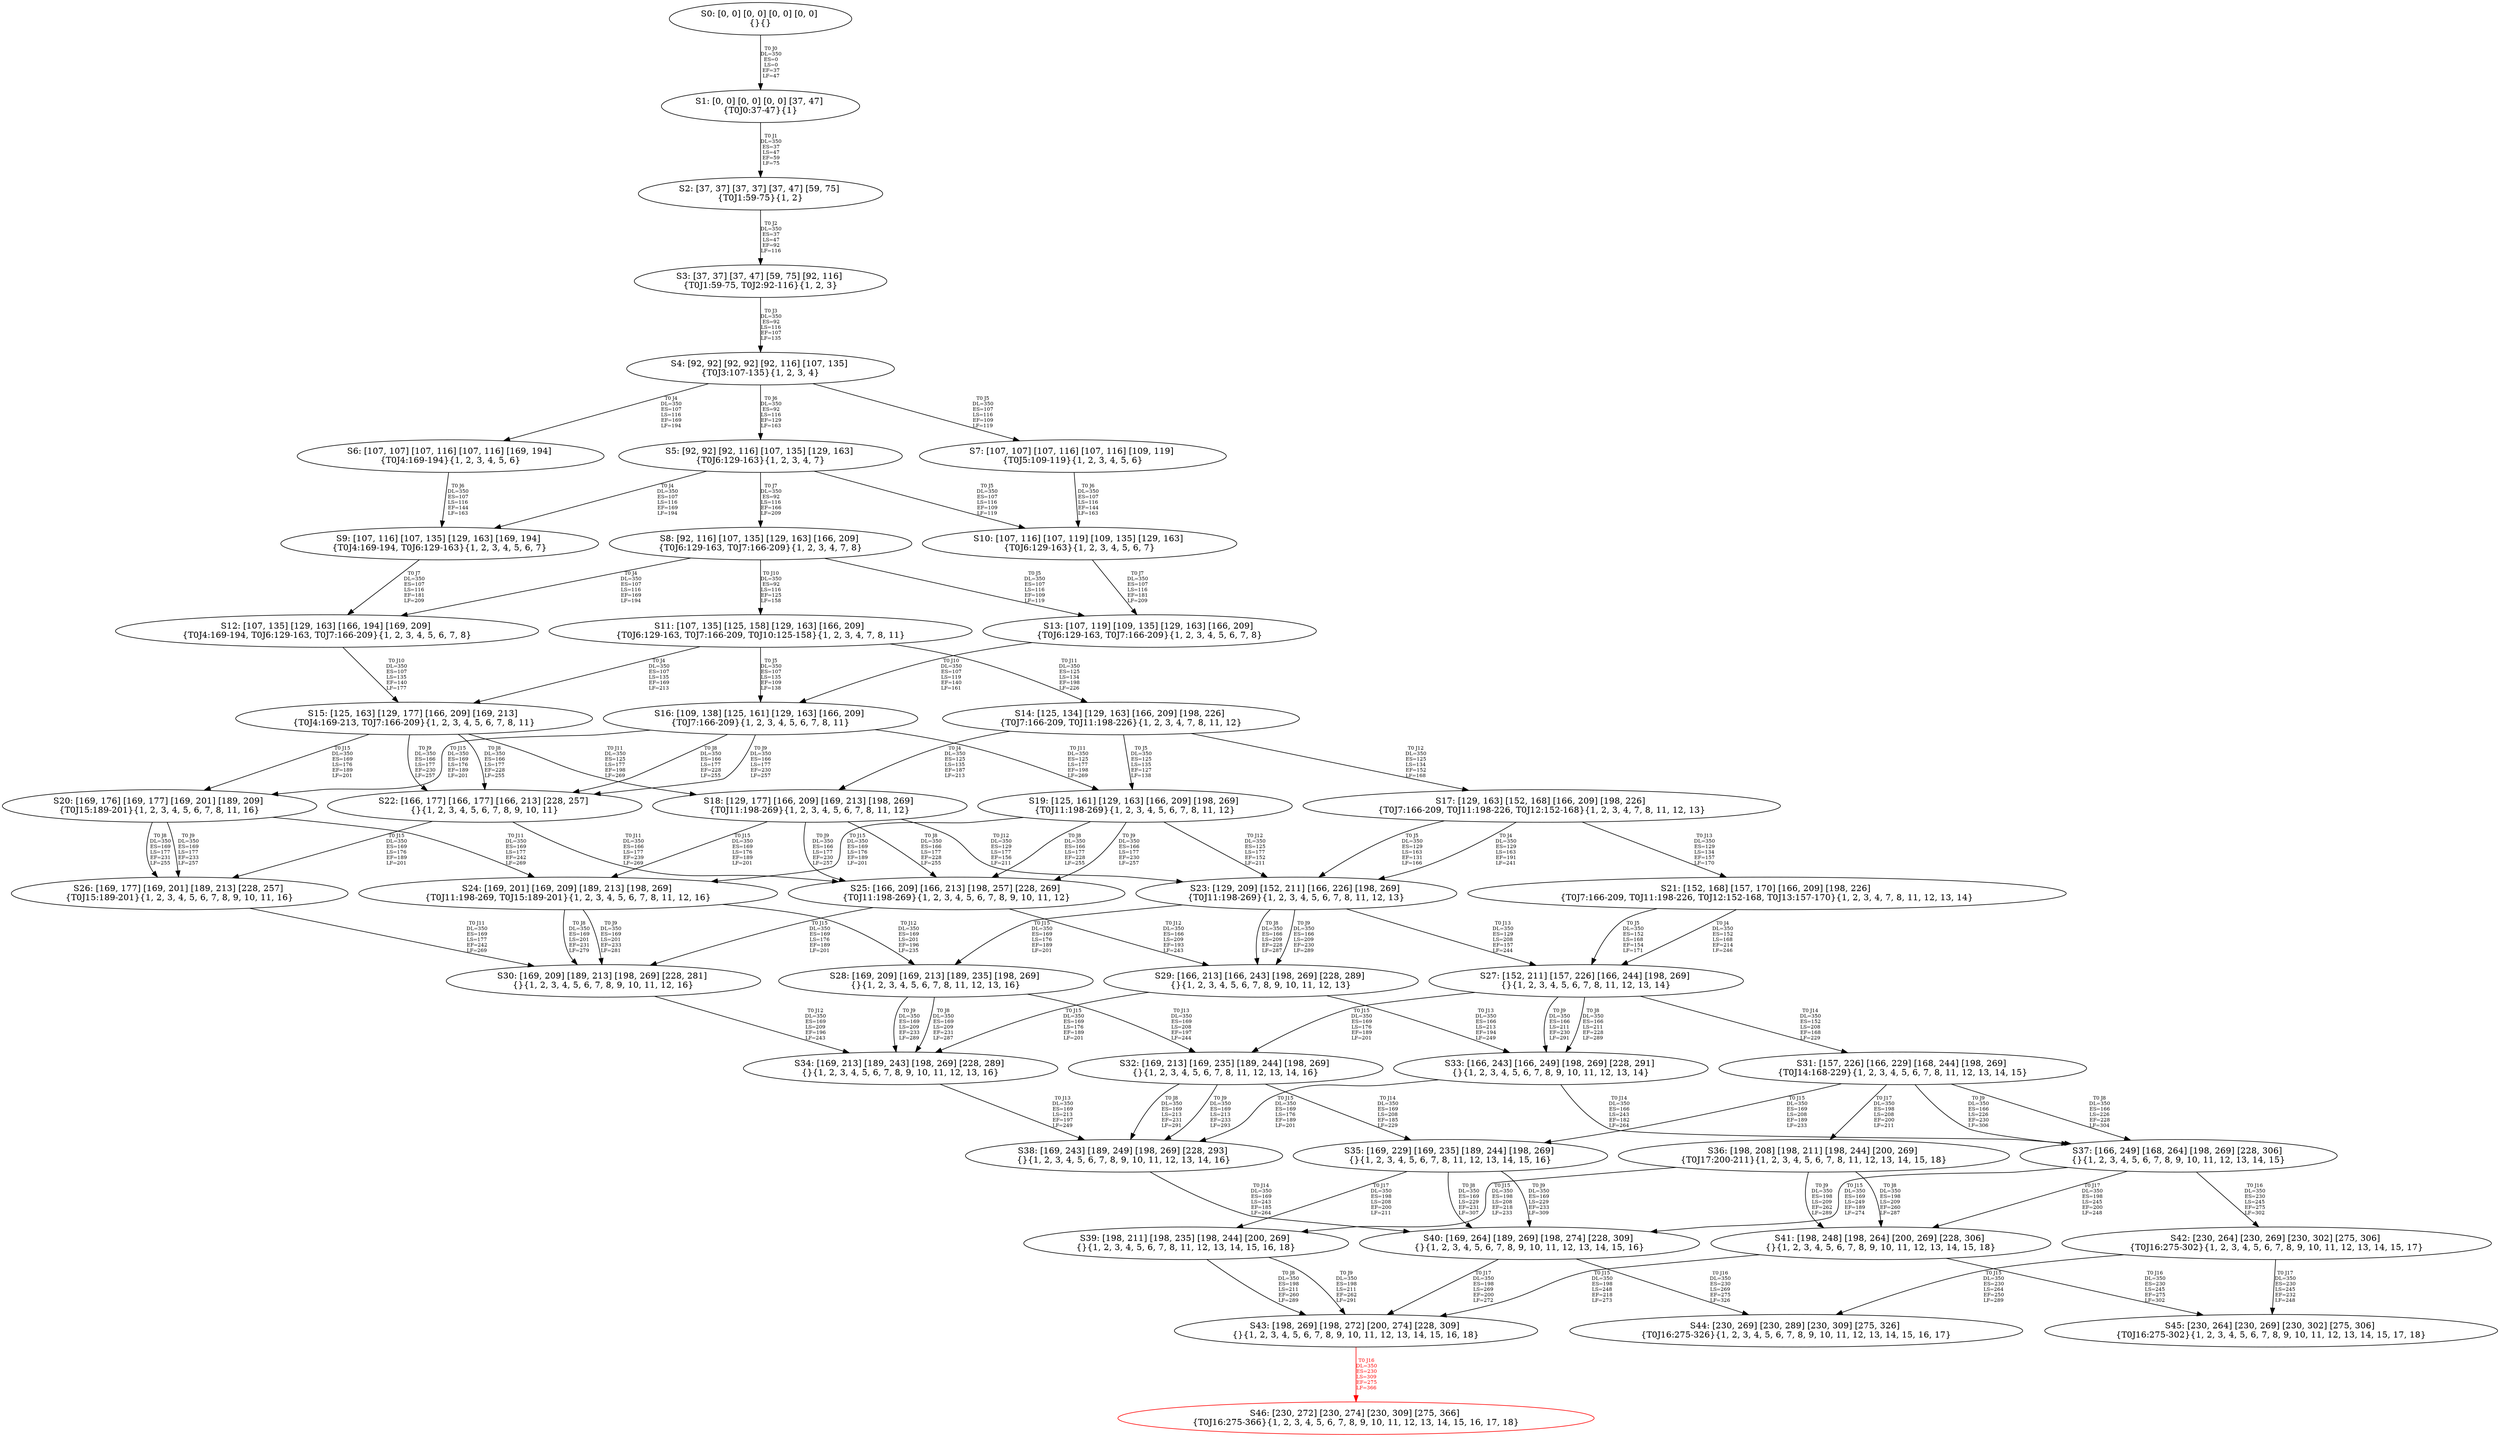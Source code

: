 digraph {
	S0[label="S0: [0, 0] [0, 0] [0, 0] [0, 0] \n{}{}"];
	S1[label="S1: [0, 0] [0, 0] [0, 0] [37, 47] \n{T0J0:37-47}{1}"];
	S2[label="S2: [37, 37] [37, 37] [37, 47] [59, 75] \n{T0J1:59-75}{1, 2}"];
	S3[label="S3: [37, 37] [37, 47] [59, 75] [92, 116] \n{T0J1:59-75, T0J2:92-116}{1, 2, 3}"];
	S4[label="S4: [92, 92] [92, 92] [92, 116] [107, 135] \n{T0J3:107-135}{1, 2, 3, 4}"];
	S5[label="S5: [92, 92] [92, 116] [107, 135] [129, 163] \n{T0J6:129-163}{1, 2, 3, 4, 7}"];
	S6[label="S6: [107, 107] [107, 116] [107, 116] [169, 194] \n{T0J4:169-194}{1, 2, 3, 4, 5, 6}"];
	S7[label="S7: [107, 107] [107, 116] [107, 116] [109, 119] \n{T0J5:109-119}{1, 2, 3, 4, 5, 6}"];
	S8[label="S8: [92, 116] [107, 135] [129, 163] [166, 209] \n{T0J6:129-163, T0J7:166-209}{1, 2, 3, 4, 7, 8}"];
	S9[label="S9: [107, 116] [107, 135] [129, 163] [169, 194] \n{T0J4:169-194, T0J6:129-163}{1, 2, 3, 4, 5, 6, 7}"];
	S10[label="S10: [107, 116] [107, 119] [109, 135] [129, 163] \n{T0J6:129-163}{1, 2, 3, 4, 5, 6, 7}"];
	S11[label="S11: [107, 135] [125, 158] [129, 163] [166, 209] \n{T0J6:129-163, T0J7:166-209, T0J10:125-158}{1, 2, 3, 4, 7, 8, 11}"];
	S12[label="S12: [107, 135] [129, 163] [166, 194] [169, 209] \n{T0J4:169-194, T0J6:129-163, T0J7:166-209}{1, 2, 3, 4, 5, 6, 7, 8}"];
	S13[label="S13: [107, 119] [109, 135] [129, 163] [166, 209] \n{T0J6:129-163, T0J7:166-209}{1, 2, 3, 4, 5, 6, 7, 8}"];
	S14[label="S14: [125, 134] [129, 163] [166, 209] [198, 226] \n{T0J7:166-209, T0J11:198-226}{1, 2, 3, 4, 7, 8, 11, 12}"];
	S15[label="S15: [125, 163] [129, 177] [166, 209] [169, 213] \n{T0J4:169-213, T0J7:166-209}{1, 2, 3, 4, 5, 6, 7, 8, 11}"];
	S16[label="S16: [109, 138] [125, 161] [129, 163] [166, 209] \n{T0J7:166-209}{1, 2, 3, 4, 5, 6, 7, 8, 11}"];
	S17[label="S17: [129, 163] [152, 168] [166, 209] [198, 226] \n{T0J7:166-209, T0J11:198-226, T0J12:152-168}{1, 2, 3, 4, 7, 8, 11, 12, 13}"];
	S18[label="S18: [129, 177] [166, 209] [169, 213] [198, 269] \n{T0J11:198-269}{1, 2, 3, 4, 5, 6, 7, 8, 11, 12}"];
	S19[label="S19: [125, 161] [129, 163] [166, 209] [198, 269] \n{T0J11:198-269}{1, 2, 3, 4, 5, 6, 7, 8, 11, 12}"];
	S20[label="S20: [169, 176] [169, 177] [169, 201] [189, 209] \n{T0J15:189-201}{1, 2, 3, 4, 5, 6, 7, 8, 11, 16}"];
	S21[label="S21: [152, 168] [157, 170] [166, 209] [198, 226] \n{T0J7:166-209, T0J11:198-226, T0J12:152-168, T0J13:157-170}{1, 2, 3, 4, 7, 8, 11, 12, 13, 14}"];
	S22[label="S22: [166, 177] [166, 177] [166, 213] [228, 257] \n{}{1, 2, 3, 4, 5, 6, 7, 8, 9, 10, 11}"];
	S23[label="S23: [129, 209] [152, 211] [166, 226] [198, 269] \n{T0J11:198-269}{1, 2, 3, 4, 5, 6, 7, 8, 11, 12, 13}"];
	S24[label="S24: [169, 201] [169, 209] [189, 213] [198, 269] \n{T0J11:198-269, T0J15:189-201}{1, 2, 3, 4, 5, 6, 7, 8, 11, 12, 16}"];
	S25[label="S25: [166, 209] [166, 213] [198, 257] [228, 269] \n{T0J11:198-269}{1, 2, 3, 4, 5, 6, 7, 8, 9, 10, 11, 12}"];
	S26[label="S26: [169, 177] [169, 201] [189, 213] [228, 257] \n{T0J15:189-201}{1, 2, 3, 4, 5, 6, 7, 8, 9, 10, 11, 16}"];
	S27[label="S27: [152, 211] [157, 226] [166, 244] [198, 269] \n{}{1, 2, 3, 4, 5, 6, 7, 8, 11, 12, 13, 14}"];
	S28[label="S28: [169, 209] [169, 213] [189, 235] [198, 269] \n{}{1, 2, 3, 4, 5, 6, 7, 8, 11, 12, 13, 16}"];
	S29[label="S29: [166, 213] [166, 243] [198, 269] [228, 289] \n{}{1, 2, 3, 4, 5, 6, 7, 8, 9, 10, 11, 12, 13}"];
	S30[label="S30: [169, 209] [189, 213] [198, 269] [228, 281] \n{}{1, 2, 3, 4, 5, 6, 7, 8, 9, 10, 11, 12, 16}"];
	S31[label="S31: [157, 226] [166, 229] [168, 244] [198, 269] \n{T0J14:168-229}{1, 2, 3, 4, 5, 6, 7, 8, 11, 12, 13, 14, 15}"];
	S32[label="S32: [169, 213] [169, 235] [189, 244] [198, 269] \n{}{1, 2, 3, 4, 5, 6, 7, 8, 11, 12, 13, 14, 16}"];
	S33[label="S33: [166, 243] [166, 249] [198, 269] [228, 291] \n{}{1, 2, 3, 4, 5, 6, 7, 8, 9, 10, 11, 12, 13, 14}"];
	S34[label="S34: [169, 213] [189, 243] [198, 269] [228, 289] \n{}{1, 2, 3, 4, 5, 6, 7, 8, 9, 10, 11, 12, 13, 16}"];
	S35[label="S35: [169, 229] [169, 235] [189, 244] [198, 269] \n{}{1, 2, 3, 4, 5, 6, 7, 8, 11, 12, 13, 14, 15, 16}"];
	S36[label="S36: [198, 208] [198, 211] [198, 244] [200, 269] \n{T0J17:200-211}{1, 2, 3, 4, 5, 6, 7, 8, 11, 12, 13, 14, 15, 18}"];
	S37[label="S37: [166, 249] [168, 264] [198, 269] [228, 306] \n{}{1, 2, 3, 4, 5, 6, 7, 8, 9, 10, 11, 12, 13, 14, 15}"];
	S38[label="S38: [169, 243] [189, 249] [198, 269] [228, 293] \n{}{1, 2, 3, 4, 5, 6, 7, 8, 9, 10, 11, 12, 13, 14, 16}"];
	S39[label="S39: [198, 211] [198, 235] [198, 244] [200, 269] \n{}{1, 2, 3, 4, 5, 6, 7, 8, 11, 12, 13, 14, 15, 16, 18}"];
	S40[label="S40: [169, 264] [189, 269] [198, 274] [228, 309] \n{}{1, 2, 3, 4, 5, 6, 7, 8, 9, 10, 11, 12, 13, 14, 15, 16}"];
	S41[label="S41: [198, 248] [198, 264] [200, 269] [228, 306] \n{}{1, 2, 3, 4, 5, 6, 7, 8, 9, 10, 11, 12, 13, 14, 15, 18}"];
	S42[label="S42: [230, 264] [230, 269] [230, 302] [275, 306] \n{T0J16:275-302}{1, 2, 3, 4, 5, 6, 7, 8, 9, 10, 11, 12, 13, 14, 15, 17}"];
	S43[label="S43: [198, 269] [198, 272] [200, 274] [228, 309] \n{}{1, 2, 3, 4, 5, 6, 7, 8, 9, 10, 11, 12, 13, 14, 15, 16, 18}"];
	S44[label="S44: [230, 269] [230, 289] [230, 309] [275, 326] \n{T0J16:275-326}{1, 2, 3, 4, 5, 6, 7, 8, 9, 10, 11, 12, 13, 14, 15, 16, 17}"];
	S45[label="S45: [230, 264] [230, 269] [230, 302] [275, 306] \n{T0J16:275-302}{1, 2, 3, 4, 5, 6, 7, 8, 9, 10, 11, 12, 13, 14, 15, 17, 18}"];
	S46[label="S46: [230, 272] [230, 274] [230, 309] [275, 366] \n{T0J16:275-366}{1, 2, 3, 4, 5, 6, 7, 8, 9, 10, 11, 12, 13, 14, 15, 16, 17, 18}"];
	S0 -> S1[label="T0 J0\nDL=350\nES=0\nLS=0\nEF=37\nLF=47",fontsize=8];
	S1 -> S2[label="T0 J1\nDL=350\nES=37\nLS=47\nEF=59\nLF=75",fontsize=8];
	S2 -> S3[label="T0 J2\nDL=350\nES=37\nLS=47\nEF=92\nLF=116",fontsize=8];
	S3 -> S4[label="T0 J3\nDL=350\nES=92\nLS=116\nEF=107\nLF=135",fontsize=8];
	S4 -> S6[label="T0 J4\nDL=350\nES=107\nLS=116\nEF=169\nLF=194",fontsize=8];
	S4 -> S7[label="T0 J5\nDL=350\nES=107\nLS=116\nEF=109\nLF=119",fontsize=8];
	S4 -> S5[label="T0 J6\nDL=350\nES=92\nLS=116\nEF=129\nLF=163",fontsize=8];
	S5 -> S9[label="T0 J4\nDL=350\nES=107\nLS=116\nEF=169\nLF=194",fontsize=8];
	S5 -> S10[label="T0 J5\nDL=350\nES=107\nLS=116\nEF=109\nLF=119",fontsize=8];
	S5 -> S8[label="T0 J7\nDL=350\nES=92\nLS=116\nEF=166\nLF=209",fontsize=8];
	S6 -> S9[label="T0 J6\nDL=350\nES=107\nLS=116\nEF=144\nLF=163",fontsize=8];
	S7 -> S10[label="T0 J6\nDL=350\nES=107\nLS=116\nEF=144\nLF=163",fontsize=8];
	S8 -> S12[label="T0 J4\nDL=350\nES=107\nLS=116\nEF=169\nLF=194",fontsize=8];
	S8 -> S13[label="T0 J5\nDL=350\nES=107\nLS=116\nEF=109\nLF=119",fontsize=8];
	S8 -> S11[label="T0 J10\nDL=350\nES=92\nLS=116\nEF=125\nLF=158",fontsize=8];
	S9 -> S12[label="T0 J7\nDL=350\nES=107\nLS=116\nEF=181\nLF=209",fontsize=8];
	S10 -> S13[label="T0 J7\nDL=350\nES=107\nLS=116\nEF=181\nLF=209",fontsize=8];
	S11 -> S15[label="T0 J4\nDL=350\nES=107\nLS=135\nEF=169\nLF=213",fontsize=8];
	S11 -> S16[label="T0 J5\nDL=350\nES=107\nLS=135\nEF=109\nLF=138",fontsize=8];
	S11 -> S14[label="T0 J11\nDL=350\nES=125\nLS=134\nEF=198\nLF=226",fontsize=8];
	S12 -> S15[label="T0 J10\nDL=350\nES=107\nLS=135\nEF=140\nLF=177",fontsize=8];
	S13 -> S16[label="T0 J10\nDL=350\nES=107\nLS=119\nEF=140\nLF=161",fontsize=8];
	S14 -> S18[label="T0 J4\nDL=350\nES=125\nLS=135\nEF=187\nLF=213",fontsize=8];
	S14 -> S19[label="T0 J5\nDL=350\nES=125\nLS=135\nEF=127\nLF=138",fontsize=8];
	S14 -> S17[label="T0 J12\nDL=350\nES=125\nLS=134\nEF=152\nLF=168",fontsize=8];
	S15 -> S22[label="T0 J8\nDL=350\nES=166\nLS=177\nEF=228\nLF=255",fontsize=8];
	S15 -> S22[label="T0 J9\nDL=350\nES=166\nLS=177\nEF=230\nLF=257",fontsize=8];
	S15 -> S18[label="T0 J11\nDL=350\nES=125\nLS=177\nEF=198\nLF=269",fontsize=8];
	S15 -> S20[label="T0 J15\nDL=350\nES=169\nLS=176\nEF=189\nLF=201",fontsize=8];
	S16 -> S22[label="T0 J8\nDL=350\nES=166\nLS=177\nEF=228\nLF=255",fontsize=8];
	S16 -> S22[label="T0 J9\nDL=350\nES=166\nLS=177\nEF=230\nLF=257",fontsize=8];
	S16 -> S19[label="T0 J11\nDL=350\nES=125\nLS=177\nEF=198\nLF=269",fontsize=8];
	S16 -> S20[label="T0 J15\nDL=350\nES=169\nLS=176\nEF=189\nLF=201",fontsize=8];
	S17 -> S23[label="T0 J4\nDL=350\nES=129\nLS=163\nEF=191\nLF=241",fontsize=8];
	S17 -> S23[label="T0 J5\nDL=350\nES=129\nLS=163\nEF=131\nLF=166",fontsize=8];
	S17 -> S21[label="T0 J13\nDL=350\nES=129\nLS=134\nEF=157\nLF=170",fontsize=8];
	S18 -> S25[label="T0 J8\nDL=350\nES=166\nLS=177\nEF=228\nLF=255",fontsize=8];
	S18 -> S25[label="T0 J9\nDL=350\nES=166\nLS=177\nEF=230\nLF=257",fontsize=8];
	S18 -> S23[label="T0 J12\nDL=350\nES=129\nLS=177\nEF=156\nLF=211",fontsize=8];
	S18 -> S24[label="T0 J15\nDL=350\nES=169\nLS=176\nEF=189\nLF=201",fontsize=8];
	S19 -> S25[label="T0 J8\nDL=350\nES=166\nLS=177\nEF=228\nLF=255",fontsize=8];
	S19 -> S25[label="T0 J9\nDL=350\nES=166\nLS=177\nEF=230\nLF=257",fontsize=8];
	S19 -> S23[label="T0 J12\nDL=350\nES=125\nLS=177\nEF=152\nLF=211",fontsize=8];
	S19 -> S24[label="T0 J15\nDL=350\nES=169\nLS=176\nEF=189\nLF=201",fontsize=8];
	S20 -> S26[label="T0 J8\nDL=350\nES=169\nLS=177\nEF=231\nLF=255",fontsize=8];
	S20 -> S26[label="T0 J9\nDL=350\nES=169\nLS=177\nEF=233\nLF=257",fontsize=8];
	S20 -> S24[label="T0 J11\nDL=350\nES=169\nLS=177\nEF=242\nLF=269",fontsize=8];
	S21 -> S27[label="T0 J4\nDL=350\nES=152\nLS=168\nEF=214\nLF=246",fontsize=8];
	S21 -> S27[label="T0 J5\nDL=350\nES=152\nLS=168\nEF=154\nLF=171",fontsize=8];
	S22 -> S25[label="T0 J11\nDL=350\nES=166\nLS=177\nEF=239\nLF=269",fontsize=8];
	S22 -> S26[label="T0 J15\nDL=350\nES=169\nLS=176\nEF=189\nLF=201",fontsize=8];
	S23 -> S29[label="T0 J8\nDL=350\nES=166\nLS=209\nEF=228\nLF=287",fontsize=8];
	S23 -> S29[label="T0 J9\nDL=350\nES=166\nLS=209\nEF=230\nLF=289",fontsize=8];
	S23 -> S27[label="T0 J13\nDL=350\nES=129\nLS=208\nEF=157\nLF=244",fontsize=8];
	S23 -> S28[label="T0 J15\nDL=350\nES=169\nLS=176\nEF=189\nLF=201",fontsize=8];
	S24 -> S30[label="T0 J8\nDL=350\nES=169\nLS=201\nEF=231\nLF=279",fontsize=8];
	S24 -> S30[label="T0 J9\nDL=350\nES=169\nLS=201\nEF=233\nLF=281",fontsize=8];
	S24 -> S28[label="T0 J12\nDL=350\nES=169\nLS=201\nEF=196\nLF=235",fontsize=8];
	S25 -> S29[label="T0 J12\nDL=350\nES=166\nLS=209\nEF=193\nLF=243",fontsize=8];
	S25 -> S30[label="T0 J15\nDL=350\nES=169\nLS=176\nEF=189\nLF=201",fontsize=8];
	S26 -> S30[label="T0 J11\nDL=350\nES=169\nLS=177\nEF=242\nLF=269",fontsize=8];
	S27 -> S33[label="T0 J8\nDL=350\nES=166\nLS=211\nEF=228\nLF=289",fontsize=8];
	S27 -> S33[label="T0 J9\nDL=350\nES=166\nLS=211\nEF=230\nLF=291",fontsize=8];
	S27 -> S31[label="T0 J14\nDL=350\nES=152\nLS=208\nEF=168\nLF=229",fontsize=8];
	S27 -> S32[label="T0 J15\nDL=350\nES=169\nLS=176\nEF=189\nLF=201",fontsize=8];
	S28 -> S34[label="T0 J8\nDL=350\nES=169\nLS=209\nEF=231\nLF=287",fontsize=8];
	S28 -> S34[label="T0 J9\nDL=350\nES=169\nLS=209\nEF=233\nLF=289",fontsize=8];
	S28 -> S32[label="T0 J13\nDL=350\nES=169\nLS=208\nEF=197\nLF=244",fontsize=8];
	S29 -> S33[label="T0 J13\nDL=350\nES=166\nLS=213\nEF=194\nLF=249",fontsize=8];
	S29 -> S34[label="T0 J15\nDL=350\nES=169\nLS=176\nEF=189\nLF=201",fontsize=8];
	S30 -> S34[label="T0 J12\nDL=350\nES=169\nLS=209\nEF=196\nLF=243",fontsize=8];
	S31 -> S37[label="T0 J8\nDL=350\nES=166\nLS=226\nEF=228\nLF=304",fontsize=8];
	S31 -> S37[label="T0 J9\nDL=350\nES=166\nLS=226\nEF=230\nLF=306",fontsize=8];
	S31 -> S35[label="T0 J15\nDL=350\nES=169\nLS=208\nEF=189\nLF=233",fontsize=8];
	S31 -> S36[label="T0 J17\nDL=350\nES=198\nLS=208\nEF=200\nLF=211",fontsize=8];
	S32 -> S38[label="T0 J8\nDL=350\nES=169\nLS=213\nEF=231\nLF=291",fontsize=8];
	S32 -> S38[label="T0 J9\nDL=350\nES=169\nLS=213\nEF=233\nLF=293",fontsize=8];
	S32 -> S35[label="T0 J14\nDL=350\nES=169\nLS=208\nEF=185\nLF=229",fontsize=8];
	S33 -> S37[label="T0 J14\nDL=350\nES=166\nLS=243\nEF=182\nLF=264",fontsize=8];
	S33 -> S38[label="T0 J15\nDL=350\nES=169\nLS=176\nEF=189\nLF=201",fontsize=8];
	S34 -> S38[label="T0 J13\nDL=350\nES=169\nLS=213\nEF=197\nLF=249",fontsize=8];
	S35 -> S40[label="T0 J8\nDL=350\nES=169\nLS=229\nEF=231\nLF=307",fontsize=8];
	S35 -> S40[label="T0 J9\nDL=350\nES=169\nLS=229\nEF=233\nLF=309",fontsize=8];
	S35 -> S39[label="T0 J17\nDL=350\nES=198\nLS=208\nEF=200\nLF=211",fontsize=8];
	S36 -> S41[label="T0 J8\nDL=350\nES=198\nLS=209\nEF=260\nLF=287",fontsize=8];
	S36 -> S41[label="T0 J9\nDL=350\nES=198\nLS=209\nEF=262\nLF=289",fontsize=8];
	S36 -> S39[label="T0 J15\nDL=350\nES=198\nLS=208\nEF=218\nLF=233",fontsize=8];
	S37 -> S40[label="T0 J15\nDL=350\nES=169\nLS=249\nEF=189\nLF=274",fontsize=8];
	S37 -> S42[label="T0 J16\nDL=350\nES=230\nLS=245\nEF=275\nLF=302",fontsize=8];
	S37 -> S41[label="T0 J17\nDL=350\nES=198\nLS=245\nEF=200\nLF=248",fontsize=8];
	S38 -> S40[label="T0 J14\nDL=350\nES=169\nLS=243\nEF=185\nLF=264",fontsize=8];
	S39 -> S43[label="T0 J8\nDL=350\nES=198\nLS=211\nEF=260\nLF=289",fontsize=8];
	S39 -> S43[label="T0 J9\nDL=350\nES=198\nLS=211\nEF=262\nLF=291",fontsize=8];
	S40 -> S44[label="T0 J16\nDL=350\nES=230\nLS=269\nEF=275\nLF=326",fontsize=8];
	S40 -> S43[label="T0 J17\nDL=350\nES=198\nLS=269\nEF=200\nLF=272",fontsize=8];
	S41 -> S43[label="T0 J15\nDL=350\nES=198\nLS=248\nEF=218\nLF=273",fontsize=8];
	S41 -> S45[label="T0 J16\nDL=350\nES=230\nLS=245\nEF=275\nLF=302",fontsize=8];
	S42 -> S44[label="T0 J15\nDL=350\nES=230\nLS=264\nEF=250\nLF=289",fontsize=8];
	S42 -> S45[label="T0 J17\nDL=350\nES=230\nLS=245\nEF=232\nLF=248",fontsize=8];
	S43 -> S46[label="T0 J16\nDL=350\nES=230\nLS=309\nEF=275\nLF=366",color=Red,fontcolor=Red,fontsize=8];
S46[color=Red];
}
